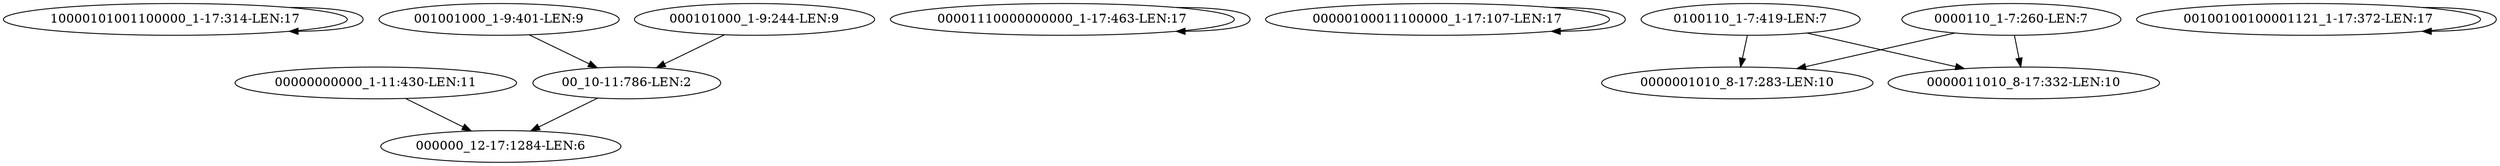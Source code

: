 digraph G {
    "10000101001100000_1-17:314-LEN:17" -> "10000101001100000_1-17:314-LEN:17";
    "00_10-11:786-LEN:2" -> "000000_12-17:1284-LEN:6";
    "00000000000_1-11:430-LEN:11" -> "000000_12-17:1284-LEN:6";
    "00001110000000000_1-17:463-LEN:17" -> "00001110000000000_1-17:463-LEN:17";
    "00000100011100000_1-17:107-LEN:17" -> "00000100011100000_1-17:107-LEN:17";
    "001001000_1-9:401-LEN:9" -> "00_10-11:786-LEN:2";
    "0100110_1-7:419-LEN:7" -> "0000001010_8-17:283-LEN:10";
    "0100110_1-7:419-LEN:7" -> "0000011010_8-17:332-LEN:10";
    "000101000_1-9:244-LEN:9" -> "00_10-11:786-LEN:2";
    "0000110_1-7:260-LEN:7" -> "0000001010_8-17:283-LEN:10";
    "0000110_1-7:260-LEN:7" -> "0000011010_8-17:332-LEN:10";
    "00100100100001121_1-17:372-LEN:17" -> "00100100100001121_1-17:372-LEN:17";
}

